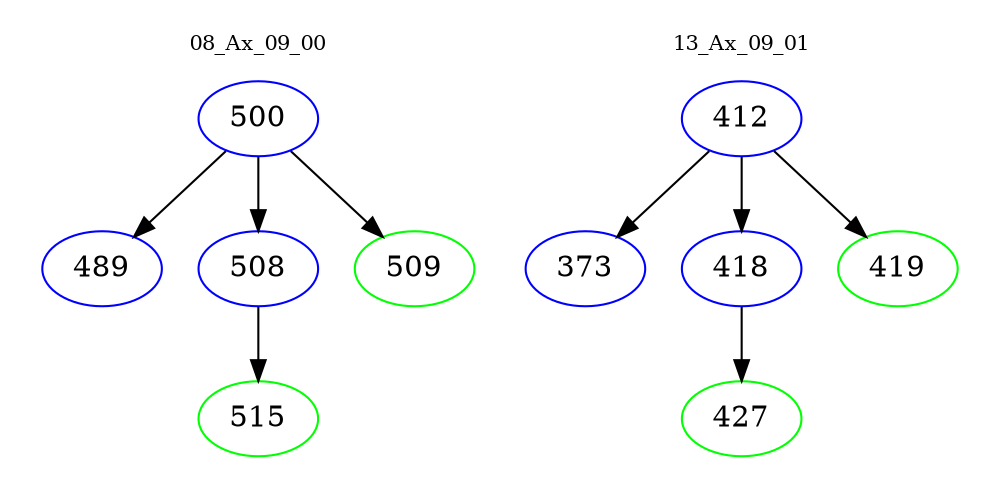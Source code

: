 digraph{
subgraph cluster_0 {
color = white
label = "08_Ax_09_00";
fontsize=10;
T0_500 [label="500", color="blue"]
T0_500 -> T0_489 [color="black"]
T0_489 [label="489", color="blue"]
T0_500 -> T0_508 [color="black"]
T0_508 [label="508", color="blue"]
T0_508 -> T0_515 [color="black"]
T0_515 [label="515", color="green"]
T0_500 -> T0_509 [color="black"]
T0_509 [label="509", color="green"]
}
subgraph cluster_1 {
color = white
label = "13_Ax_09_01";
fontsize=10;
T1_412 [label="412", color="blue"]
T1_412 -> T1_373 [color="black"]
T1_373 [label="373", color="blue"]
T1_412 -> T1_418 [color="black"]
T1_418 [label="418", color="blue"]
T1_418 -> T1_427 [color="black"]
T1_427 [label="427", color="green"]
T1_412 -> T1_419 [color="black"]
T1_419 [label="419", color="green"]
}
}
